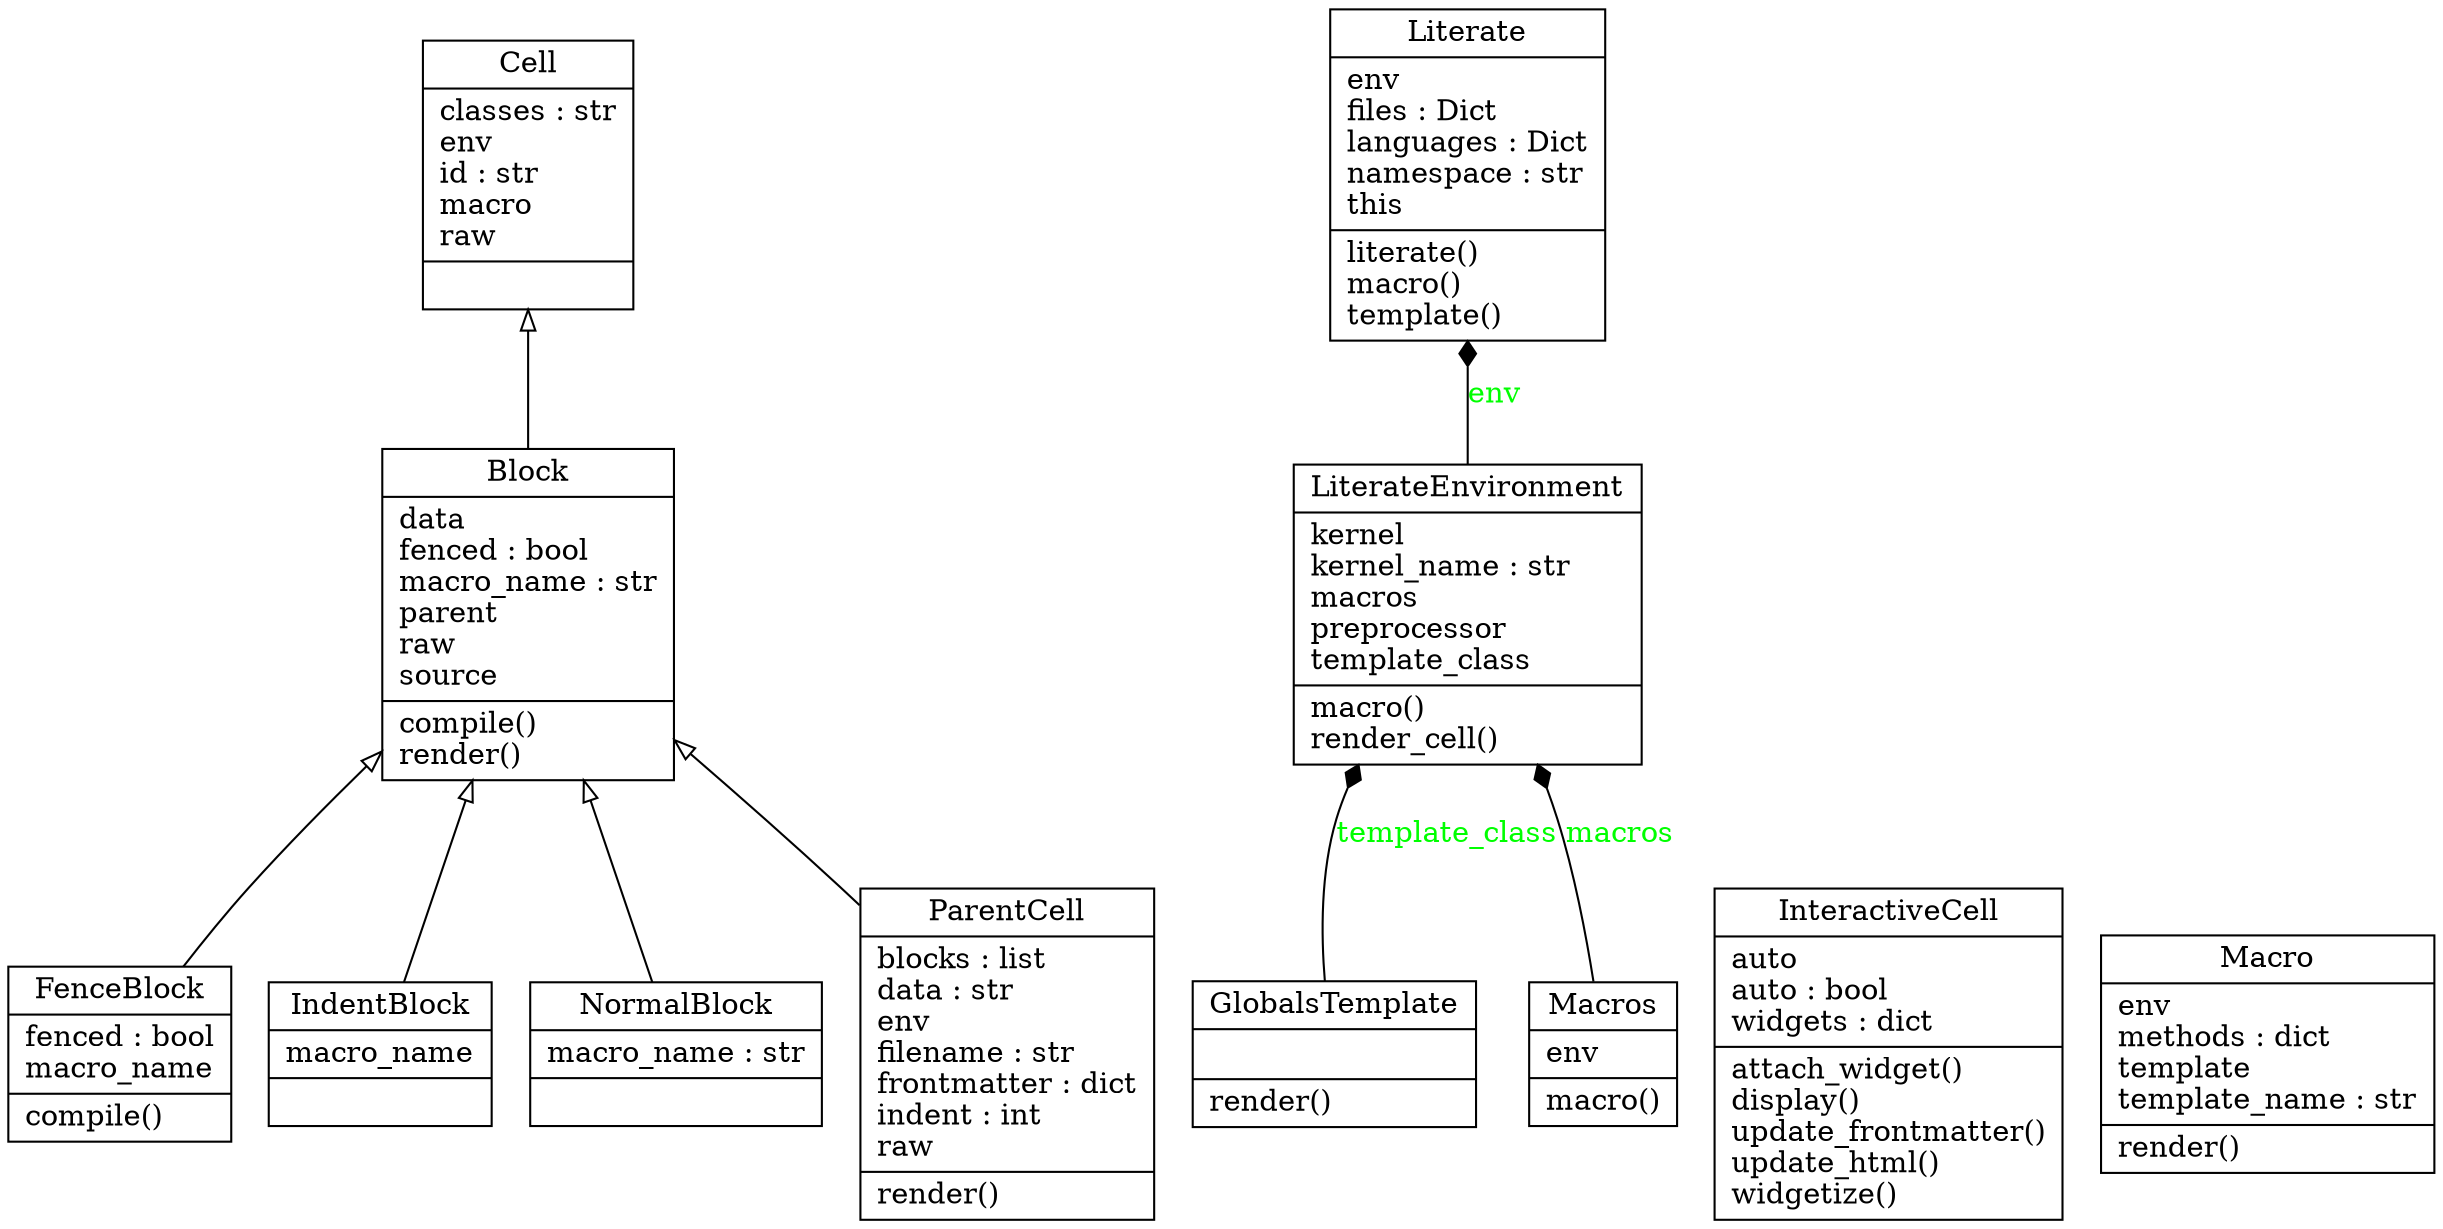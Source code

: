 digraph "classes_literacy" {
charset="utf-8"
rankdir=BT
"0" [label="{Block|data\lfenced : bool\lmacro_name : str\lparent\lraw\lsource\l|compile()\lrender()\l}", shape="record"];
"1" [label="{Cell|classes : str\lenv\lid : str\lmacro\lraw\l|}", shape="record"];
"2" [label="{FenceBlock|fenced : bool\lmacro_name\l|compile()\l}", shape="record"];
"3" [label="{GlobalsTemplate|\l|render()\l}", shape="record"];
"4" [label="{IndentBlock|macro_name\l|}", shape="record"];
"5" [label="{InteractiveCell|auto\lauto : bool\lwidgets : dict\l|attach_widget()\ldisplay()\lupdate_frontmatter()\lupdate_html()\lwidgetize()\l}", shape="record"];
"6" [label="{Literate|env\lfiles : Dict\llanguages : Dict\lnamespace : str\lthis\l|literate()\lmacro()\ltemplate()\l}", shape="record"];
"7" [label="{LiterateEnvironment|kernel\lkernel_name : str\lmacros\lpreprocessor\ltemplate_class\l|macro()\lrender_cell()\l}", shape="record"];
"8" [label="{Macro|env\lmethods : dict\ltemplate\ltemplate_name : str\l|render()\l}", shape="record"];
"9" [label="{Macros|env\l|macro()\l}", shape="record"];
"10" [label="{NormalBlock|macro_name : str\l|}", shape="record"];
"11" [label="{ParentCell|blocks : list\ldata : str\lenv\lfilename : str\lfrontmatter : dict\lindent : int\lraw\l|render()\l}", shape="record"];
"0" -> "1" [arrowhead="empty", arrowtail="none"];
"2" -> "0" [arrowhead="empty", arrowtail="none"];
"4" -> "0" [arrowhead="empty", arrowtail="none"];
"10" -> "0" [arrowhead="empty", arrowtail="none"];
"11" -> "0" [arrowhead="empty", arrowtail="none"];
"3" -> "7" [arrowhead="diamond", arrowtail="none", fontcolor="green", label="template_class", style="solid"];
"7" -> "6" [arrowhead="diamond", arrowtail="none", fontcolor="green", label="env", style="solid"];
"9" -> "7" [arrowhead="diamond", arrowtail="none", fontcolor="green", label="macros", style="solid"];
}

